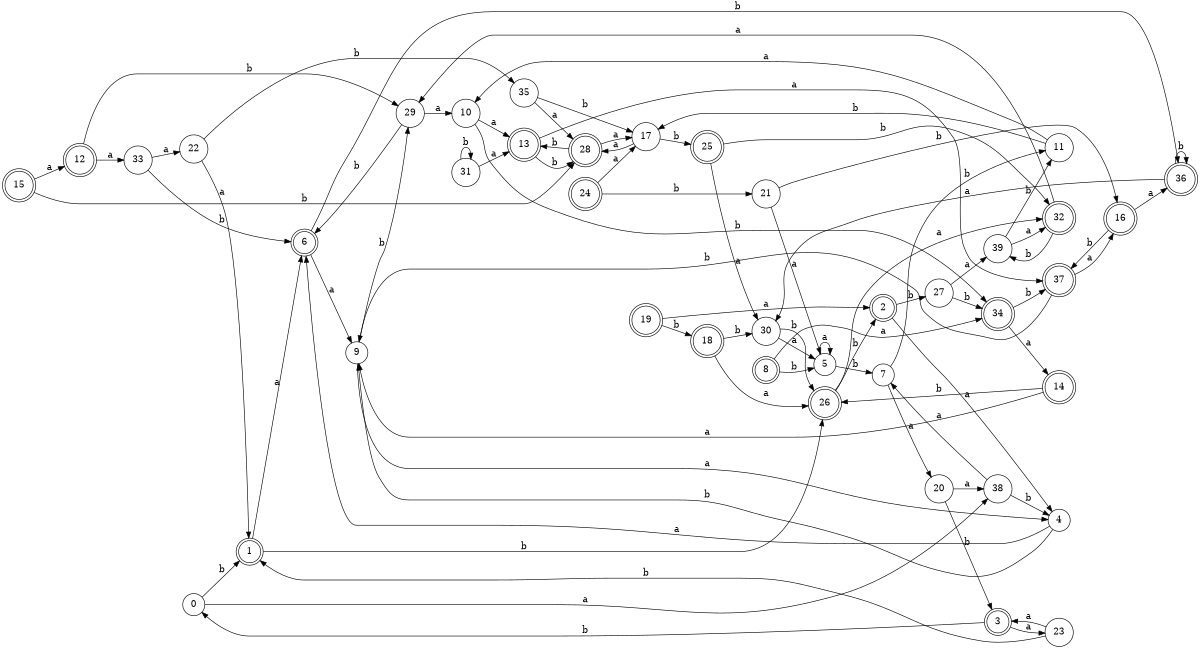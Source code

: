 digraph n32_6 {
__start0 [label="" shape="none"];

rankdir=LR;
size="8,5";

s0 [style="filled", color="black", fillcolor="white" shape="circle", label="0"];
s1 [style="rounded,filled", color="black", fillcolor="white" shape="doublecircle", label="1"];
s2 [style="rounded,filled", color="black", fillcolor="white" shape="doublecircle", label="2"];
s3 [style="rounded,filled", color="black", fillcolor="white" shape="doublecircle", label="3"];
s4 [style="filled", color="black", fillcolor="white" shape="circle", label="4"];
s5 [style="filled", color="black", fillcolor="white" shape="circle", label="5"];
s6 [style="rounded,filled", color="black", fillcolor="white" shape="doublecircle", label="6"];
s7 [style="filled", color="black", fillcolor="white" shape="circle", label="7"];
s8 [style="rounded,filled", color="black", fillcolor="white" shape="doublecircle", label="8"];
s9 [style="filled", color="black", fillcolor="white" shape="circle", label="9"];
s10 [style="filled", color="black", fillcolor="white" shape="circle", label="10"];
s11 [style="filled", color="black", fillcolor="white" shape="circle", label="11"];
s12 [style="rounded,filled", color="black", fillcolor="white" shape="doublecircle", label="12"];
s13 [style="rounded,filled", color="black", fillcolor="white" shape="doublecircle", label="13"];
s14 [style="rounded,filled", color="black", fillcolor="white" shape="doublecircle", label="14"];
s15 [style="rounded,filled", color="black", fillcolor="white" shape="doublecircle", label="15"];
s16 [style="rounded,filled", color="black", fillcolor="white" shape="doublecircle", label="16"];
s17 [style="filled", color="black", fillcolor="white" shape="circle", label="17"];
s18 [style="rounded,filled", color="black", fillcolor="white" shape="doublecircle", label="18"];
s19 [style="rounded,filled", color="black", fillcolor="white" shape="doublecircle", label="19"];
s20 [style="filled", color="black", fillcolor="white" shape="circle", label="20"];
s21 [style="filled", color="black", fillcolor="white" shape="circle", label="21"];
s22 [style="filled", color="black", fillcolor="white" shape="circle", label="22"];
s23 [style="filled", color="black", fillcolor="white" shape="circle", label="23"];
s24 [style="rounded,filled", color="black", fillcolor="white" shape="doublecircle", label="24"];
s25 [style="rounded,filled", color="black", fillcolor="white" shape="doublecircle", label="25"];
s26 [style="rounded,filled", color="black", fillcolor="white" shape="doublecircle", label="26"];
s27 [style="filled", color="black", fillcolor="white" shape="circle", label="27"];
s28 [style="rounded,filled", color="black", fillcolor="white" shape="doublecircle", label="28"];
s29 [style="filled", color="black", fillcolor="white" shape="circle", label="29"];
s30 [style="filled", color="black", fillcolor="white" shape="circle", label="30"];
s31 [style="filled", color="black", fillcolor="white" shape="circle", label="31"];
s32 [style="rounded,filled", color="black", fillcolor="white" shape="doublecircle", label="32"];
s33 [style="filled", color="black", fillcolor="white" shape="circle", label="33"];
s34 [style="rounded,filled", color="black", fillcolor="white" shape="doublecircle", label="34"];
s35 [style="filled", color="black", fillcolor="white" shape="circle", label="35"];
s36 [style="rounded,filled", color="black", fillcolor="white" shape="doublecircle", label="36"];
s37 [style="rounded,filled", color="black", fillcolor="white" shape="doublecircle", label="37"];
s38 [style="filled", color="black", fillcolor="white" shape="circle", label="38"];
s39 [style="filled", color="black", fillcolor="white" shape="circle", label="39"];
s0 -> s38 [label="a"];
s0 -> s1 [label="b"];
s1 -> s6 [label="a"];
s1 -> s26 [label="b"];
s2 -> s4 [label="a"];
s2 -> s27 [label="b"];
s3 -> s23 [label="a"];
s3 -> s0 [label="b"];
s4 -> s6 [label="a"];
s4 -> s9 [label="b"];
s5 -> s5 [label="a"];
s5 -> s7 [label="b"];
s6 -> s9 [label="a"];
s6 -> s36 [label="b"];
s7 -> s20 [label="a"];
s7 -> s11 [label="b"];
s8 -> s34 [label="a"];
s8 -> s5 [label="b"];
s9 -> s4 [label="a"];
s9 -> s29 [label="b"];
s10 -> s13 [label="a"];
s10 -> s34 [label="b"];
s11 -> s10 [label="a"];
s11 -> s17 [label="b"];
s12 -> s33 [label="a"];
s12 -> s29 [label="b"];
s13 -> s37 [label="a"];
s13 -> s28 [label="b"];
s14 -> s9 [label="a"];
s14 -> s26 [label="b"];
s15 -> s12 [label="a"];
s15 -> s28 [label="b"];
s16 -> s36 [label="a"];
s16 -> s37 [label="b"];
s17 -> s28 [label="a"];
s17 -> s25 [label="b"];
s18 -> s26 [label="a"];
s18 -> s30 [label="b"];
s19 -> s2 [label="a"];
s19 -> s18 [label="b"];
s20 -> s38 [label="a"];
s20 -> s3 [label="b"];
s21 -> s5 [label="a"];
s21 -> s16 [label="b"];
s22 -> s1 [label="a"];
s22 -> s35 [label="b"];
s23 -> s3 [label="a"];
s23 -> s1 [label="b"];
s24 -> s17 [label="a"];
s24 -> s21 [label="b"];
s25 -> s30 [label="a"];
s25 -> s32 [label="b"];
s26 -> s32 [label="a"];
s26 -> s2 [label="b"];
s27 -> s39 [label="a"];
s27 -> s34 [label="b"];
s28 -> s17 [label="a"];
s28 -> s13 [label="b"];
s29 -> s10 [label="a"];
s29 -> s6 [label="b"];
s30 -> s5 [label="a"];
s30 -> s26 [label="b"];
s31 -> s13 [label="a"];
s31 -> s31 [label="b"];
s32 -> s29 [label="a"];
s32 -> s39 [label="b"];
s33 -> s22 [label="a"];
s33 -> s6 [label="b"];
s34 -> s14 [label="a"];
s34 -> s37 [label="b"];
s35 -> s28 [label="a"];
s35 -> s17 [label="b"];
s36 -> s30 [label="a"];
s36 -> s36 [label="b"];
s37 -> s16 [label="a"];
s37 -> s9 [label="b"];
s38 -> s7 [label="a"];
s38 -> s4 [label="b"];
s39 -> s32 [label="a"];
s39 -> s11 [label="b"];

}